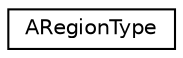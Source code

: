 digraph G
{
  edge [fontname="Helvetica",fontsize="10",labelfontname="Helvetica",labelfontsize="10"];
  node [fontname="Helvetica",fontsize="10",shape=record];
  rankdir=LR;
  Node1 [label="ARegionType",height=0.2,width=0.4,color="black", fillcolor="white", style="filled",URL="$d7/da9/structARegionType.html"];
}
